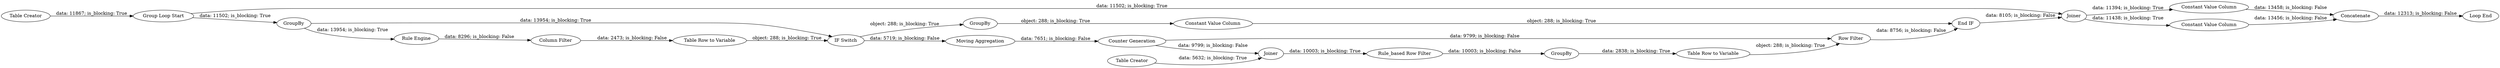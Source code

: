digraph {
	"-3535409415224634228_17" [label="Rule Engine"]
	"-3535409415224634228_22" [label="Constant Value Column"]
	"-3535409415224634228_12" [label=Joiner]
	"-3535409415224634228_3" [label="Group Loop Start"]
	"-3535409415224634228_6" [label=Joiner]
	"-3535409415224634228_8" [label="Rule_based Row Filter"]
	"-3535409415224634228_4" [label="Moving Aggregation"]
	"-3535409415224634228_11" [label="Row Filter"]
	"-3535409415224634228_10" [label="Table Row to Variable"]
	"-3535409415224634228_13" [label="Constant Value Column"]
	"-3535409415224634228_16" [label="Loop End"]
	"-3535409415224634228_19" [label="Table Row to Variable"]
	"-3535409415224634228_5" [label="Table Creator"]
	"-3535409415224634228_9" [label=GroupBy]
	"-3535409415224634228_15" [label=Concatenate]
	"-3535409415224634228_23" [label="End IF"]
	"-3535409415224634228_1" [label="Table Creator"]
	"-3535409415224634228_7" [label="Counter Generation"]
	"-3535409415224634228_2" [label=GroupBy]
	"-3535409415224634228_20" [label="IF Switch"]
	"-3535409415224634228_18" [label="Column Filter"]
	"-3535409415224634228_21" [label=GroupBy]
	"-3535409415224634228_14" [label="Constant Value Column"]
	"-3535409415224634228_10" -> "-3535409415224634228_11" [label="object: 288; is_blocking: True"]
	"-3535409415224634228_13" -> "-3535409415224634228_15" [label="data: 13458; is_blocking: False"]
	"-3535409415224634228_11" -> "-3535409415224634228_23" [label="data: 8756; is_blocking: False"]
	"-3535409415224634228_7" -> "-3535409415224634228_6" [label="data: 9799; is_blocking: False"]
	"-3535409415224634228_9" -> "-3535409415224634228_10" [label="data: 2838; is_blocking: True"]
	"-3535409415224634228_20" -> "-3535409415224634228_21" [label="object: 288; is_blocking: True"]
	"-3535409415224634228_20" -> "-3535409415224634228_4" [label="data: 5719; is_blocking: False"]
	"-3535409415224634228_12" -> "-3535409415224634228_14" [label="data: 11438; is_blocking: True"]
	"-3535409415224634228_17" -> "-3535409415224634228_18" [label="data: 8296; is_blocking: False"]
	"-3535409415224634228_23" -> "-3535409415224634228_12" [label="data: 8105; is_blocking: False"]
	"-3535409415224634228_19" -> "-3535409415224634228_20" [label="object: 288; is_blocking: True"]
	"-3535409415224634228_14" -> "-3535409415224634228_15" [label="data: 13456; is_blocking: False"]
	"-3535409415224634228_5" -> "-3535409415224634228_6" [label="data: 5632; is_blocking: True"]
	"-3535409415224634228_22" -> "-3535409415224634228_23" [label="object: 288; is_blocking: True"]
	"-3535409415224634228_3" -> "-3535409415224634228_2" [label="data: 11502; is_blocking: True"]
	"-3535409415224634228_2" -> "-3535409415224634228_20" [label="data: 13954; is_blocking: True"]
	"-3535409415224634228_1" -> "-3535409415224634228_3" [label="data: 11867; is_blocking: True"]
	"-3535409415224634228_6" -> "-3535409415224634228_8" [label="data: 10003; is_blocking: True"]
	"-3535409415224634228_12" -> "-3535409415224634228_13" [label="data: 11394; is_blocking: True"]
	"-3535409415224634228_21" -> "-3535409415224634228_22" [label="object: 288; is_blocking: True"]
	"-3535409415224634228_18" -> "-3535409415224634228_19" [label="data: 2473; is_blocking: False"]
	"-3535409415224634228_2" -> "-3535409415224634228_17" [label="data: 13954; is_blocking: True"]
	"-3535409415224634228_4" -> "-3535409415224634228_7" [label="data: 7651; is_blocking: False"]
	"-3535409415224634228_3" -> "-3535409415224634228_12" [label="data: 11502; is_blocking: True"]
	"-3535409415224634228_8" -> "-3535409415224634228_9" [label="data: 10003; is_blocking: False"]
	"-3535409415224634228_7" -> "-3535409415224634228_11" [label="data: 9799; is_blocking: False"]
	"-3535409415224634228_15" -> "-3535409415224634228_16" [label="data: 12313; is_blocking: False"]
	rankdir=LR
}
